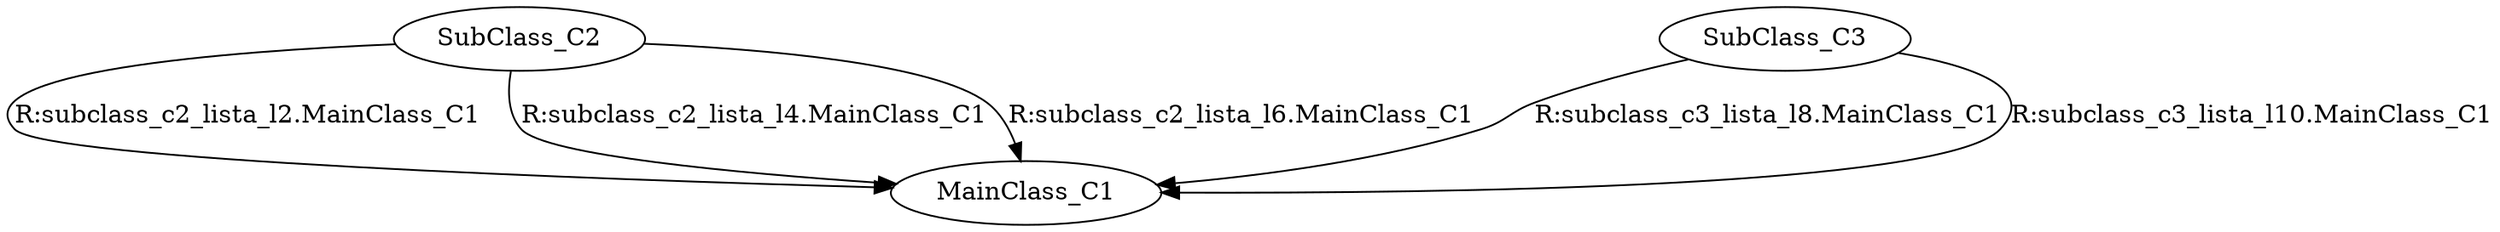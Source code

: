 digraph classRelations {
	subgraph Stazione {
		MainClass_C1 [ classID=1, classIndex=0, ownerPlantType=Stazione, isStarClass=false]
		SubClass_C2 [ classID=2, classIndex=1, ownerPlantType=Stazione, isStarClass=false]
		SubClass_C3 [ classID=3, classIndex=2, ownerPlantType=Stazione, isStarClass=false]

		 SubClass_C2 -> MainClass_C1[OperationKind=AUTO]  [list_name=subclass_c2_lista_l2, field=mainclass_c1, fieldType=MainClass_C1, op=R] [label="R:subclass_c2_lista_l2.MainClass_C1"] 
		 SubClass_C2 -> MainClass_C1[OperationKind=AUTO]  [list_name=subclass_c2_lista_l4, field=mainclass_c1, fieldType=MainClass_C1, op=R] [label="R:subclass_c2_lista_l4.MainClass_C1"] 
		 SubClass_C2 -> MainClass_C1[OperationKind=AUTO]  [list_name=subclass_c2_lista_l6, field=mainclass_c1, fieldType=MainClass_C1, op=R] [label="R:subclass_c2_lista_l6.MainClass_C1"] 
		 SubClass_C3 -> MainClass_C1[OperationKind=AUTO]  [list_name=subclass_c3_lista_l8, field=mainclass_c1, fieldType=MainClass_C1, op=R] [label="R:subclass_c3_lista_l8.MainClass_C1"] 
		 SubClass_C3 -> MainClass_C1[OperationKind=AUTO]  [list_name=subclass_c3_lista_l10, field=mainclass_c1, fieldType=MainClass_C1, op=R] [label="R:subclass_c3_lista_l10.MainClass_C1"] 
	}
}